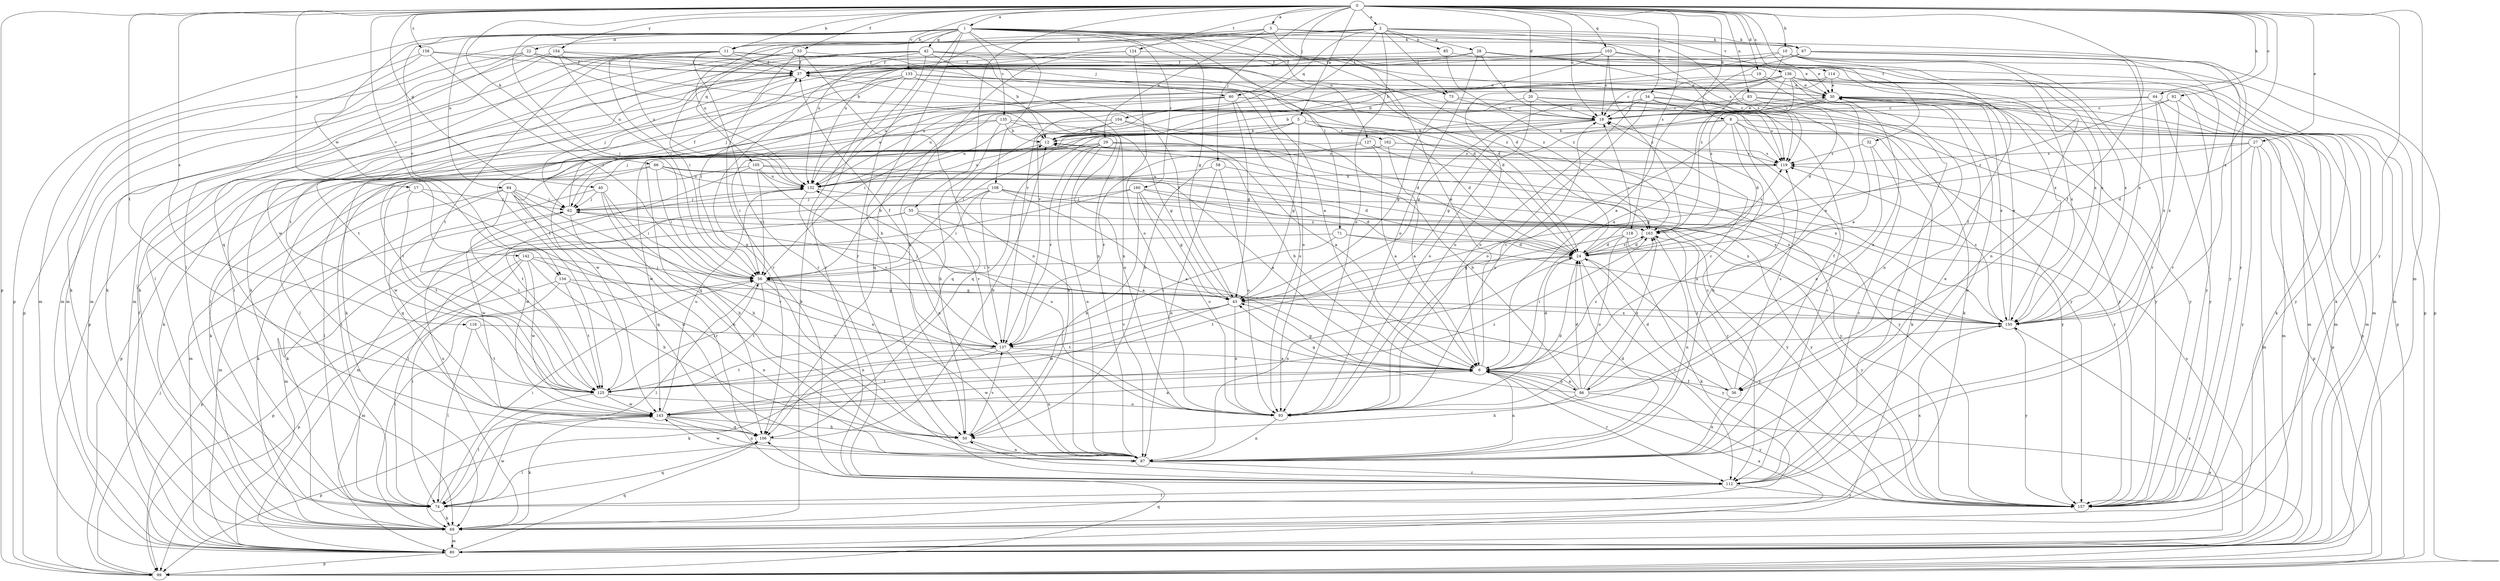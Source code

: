 strict digraph  {
0;
1;
2;
3;
5;
6;
8;
10;
11;
12;
17;
18;
19;
20;
22;
24;
27;
28;
29;
30;
32;
33;
34;
36;
37;
40;
42;
43;
50;
55;
56;
58;
60;
62;
64;
66;
67;
69;
71;
73;
74;
80;
83;
84;
85;
86;
87;
92;
93;
99;
103;
104;
105;
106;
108;
112;
114;
116;
118;
119;
124;
125;
127;
132;
133;
134;
135;
136;
137;
142;
143;
150;
154;
157;
158;
160;
162;
163;
0 -> 1  [label=a];
0 -> 2  [label=a];
0 -> 3  [label=a];
0 -> 5  [label=a];
0 -> 8  [label=b];
0 -> 10  [label=b];
0 -> 11  [label=b];
0 -> 17  [label=c];
0 -> 18  [label=c];
0 -> 19  [label=d];
0 -> 20  [label=d];
0 -> 27  [label=e];
0 -> 32  [label=f];
0 -> 33  [label=f];
0 -> 34  [label=f];
0 -> 36  [label=f];
0 -> 40  [label=g];
0 -> 55  [label=i];
0 -> 58  [label=j];
0 -> 60  [label=j];
0 -> 64  [label=k];
0 -> 66  [label=k];
0 -> 80  [label=m];
0 -> 83  [label=n];
0 -> 92  [label=o];
0 -> 99  [label=p];
0 -> 103  [label=q];
0 -> 114  [label=s];
0 -> 116  [label=s];
0 -> 118  [label=s];
0 -> 124  [label=t];
0 -> 125  [label=t];
0 -> 133  [label=v];
0 -> 134  [label=v];
0 -> 150  [label=x];
0 -> 154  [label=y];
0 -> 157  [label=y];
0 -> 158  [label=z];
1 -> 11  [label=b];
1 -> 22  [label=d];
1 -> 24  [label=d];
1 -> 42  [label=g];
1 -> 43  [label=g];
1 -> 50  [label=h];
1 -> 56  [label=i];
1 -> 67  [label=k];
1 -> 71  [label=l];
1 -> 73  [label=l];
1 -> 84  [label=n];
1 -> 99  [label=p];
1 -> 108  [label=r];
1 -> 112  [label=r];
1 -> 127  [label=u];
1 -> 132  [label=u];
1 -> 134  [label=v];
1 -> 135  [label=v];
1 -> 142  [label=w];
1 -> 157  [label=y];
1 -> 160  [label=z];
2 -> 28  [label=e];
2 -> 56  [label=i];
2 -> 67  [label=k];
2 -> 73  [label=l];
2 -> 74  [label=l];
2 -> 85  [label=n];
2 -> 93  [label=o];
2 -> 104  [label=q];
2 -> 119  [label=s];
2 -> 132  [label=u];
2 -> 136  [label=v];
2 -> 137  [label=v];
3 -> 6  [label=a];
3 -> 11  [label=b];
3 -> 29  [label=e];
3 -> 67  [label=k];
3 -> 86  [label=n];
3 -> 105  [label=q];
3 -> 132  [label=u];
5 -> 12  [label=b];
5 -> 24  [label=d];
5 -> 43  [label=g];
5 -> 56  [label=i];
5 -> 74  [label=l];
5 -> 99  [label=p];
5 -> 162  [label=z];
6 -> 12  [label=b];
6 -> 18  [label=c];
6 -> 24  [label=d];
6 -> 36  [label=f];
6 -> 43  [label=g];
6 -> 86  [label=n];
6 -> 87  [label=n];
6 -> 112  [label=r];
6 -> 125  [label=t];
6 -> 143  [label=w];
6 -> 163  [label=z];
8 -> 12  [label=b];
8 -> 24  [label=d];
8 -> 36  [label=f];
8 -> 69  [label=k];
8 -> 80  [label=m];
8 -> 87  [label=n];
8 -> 93  [label=o];
8 -> 106  [label=q];
10 -> 12  [label=b];
10 -> 36  [label=f];
10 -> 37  [label=f];
10 -> 87  [label=n];
10 -> 99  [label=p];
10 -> 112  [label=r];
10 -> 163  [label=z];
11 -> 37  [label=f];
11 -> 60  [label=j];
11 -> 69  [label=k];
11 -> 80  [label=m];
11 -> 112  [label=r];
11 -> 125  [label=t];
11 -> 132  [label=u];
11 -> 150  [label=x];
12 -> 119  [label=s];
12 -> 132  [label=u];
17 -> 62  [label=j];
17 -> 69  [label=k];
17 -> 87  [label=n];
17 -> 125  [label=t];
18 -> 12  [label=b];
18 -> 30  [label=e];
18 -> 43  [label=g];
18 -> 62  [label=j];
18 -> 143  [label=w];
19 -> 6  [label=a];
19 -> 30  [label=e];
19 -> 132  [label=u];
20 -> 18  [label=c];
20 -> 80  [label=m];
20 -> 93  [label=o];
20 -> 106  [label=q];
20 -> 157  [label=y];
22 -> 6  [label=a];
22 -> 37  [label=f];
22 -> 69  [label=k];
22 -> 80  [label=m];
22 -> 87  [label=n];
22 -> 99  [label=p];
22 -> 163  [label=z];
24 -> 18  [label=c];
24 -> 56  [label=i];
24 -> 87  [label=n];
24 -> 112  [label=r];
24 -> 125  [label=t];
24 -> 157  [label=y];
24 -> 163  [label=z];
27 -> 24  [label=d];
27 -> 43  [label=g];
27 -> 80  [label=m];
27 -> 99  [label=p];
27 -> 119  [label=s];
27 -> 157  [label=y];
28 -> 18  [label=c];
28 -> 37  [label=f];
28 -> 80  [label=m];
28 -> 93  [label=o];
28 -> 106  [label=q];
28 -> 119  [label=s];
28 -> 150  [label=x];
29 -> 50  [label=h];
29 -> 56  [label=i];
29 -> 69  [label=k];
29 -> 87  [label=n];
29 -> 106  [label=q];
29 -> 119  [label=s];
29 -> 137  [label=v];
29 -> 150  [label=x];
29 -> 157  [label=y];
30 -> 18  [label=c];
30 -> 50  [label=h];
30 -> 69  [label=k];
30 -> 150  [label=x];
30 -> 157  [label=y];
32 -> 93  [label=o];
32 -> 112  [label=r];
32 -> 119  [label=s];
33 -> 37  [label=f];
33 -> 56  [label=i];
33 -> 80  [label=m];
33 -> 87  [label=n];
33 -> 112  [label=r];
33 -> 163  [label=z];
34 -> 12  [label=b];
34 -> 18  [label=c];
34 -> 43  [label=g];
34 -> 69  [label=k];
34 -> 80  [label=m];
34 -> 93  [label=o];
34 -> 112  [label=r];
34 -> 119  [label=s];
36 -> 24  [label=d];
36 -> 87  [label=n];
36 -> 119  [label=s];
36 -> 163  [label=z];
37 -> 30  [label=e];
37 -> 62  [label=j];
37 -> 99  [label=p];
37 -> 125  [label=t];
40 -> 50  [label=h];
40 -> 56  [label=i];
40 -> 62  [label=j];
40 -> 87  [label=n];
40 -> 106  [label=q];
42 -> 12  [label=b];
42 -> 24  [label=d];
42 -> 37  [label=f];
42 -> 74  [label=l];
42 -> 87  [label=n];
42 -> 112  [label=r];
42 -> 119  [label=s];
42 -> 125  [label=t];
42 -> 143  [label=w];
43 -> 37  [label=f];
43 -> 62  [label=j];
43 -> 93  [label=o];
43 -> 125  [label=t];
43 -> 137  [label=v];
43 -> 143  [label=w];
43 -> 150  [label=x];
50 -> 87  [label=n];
50 -> 137  [label=v];
55 -> 6  [label=a];
55 -> 74  [label=l];
55 -> 80  [label=m];
55 -> 137  [label=v];
55 -> 163  [label=z];
56 -> 12  [label=b];
56 -> 43  [label=g];
56 -> 74  [label=l];
56 -> 87  [label=n];
56 -> 93  [label=o];
56 -> 125  [label=t];
56 -> 157  [label=y];
58 -> 87  [label=n];
58 -> 93  [label=o];
58 -> 132  [label=u];
58 -> 150  [label=x];
60 -> 18  [label=c];
60 -> 43  [label=g];
60 -> 69  [label=k];
60 -> 74  [label=l];
60 -> 93  [label=o];
60 -> 132  [label=u];
60 -> 157  [label=y];
62 -> 37  [label=f];
62 -> 106  [label=q];
62 -> 143  [label=w];
62 -> 163  [label=z];
64 -> 18  [label=c];
64 -> 56  [label=i];
64 -> 80  [label=m];
64 -> 150  [label=x];
64 -> 157  [label=y];
66 -> 56  [label=i];
66 -> 74  [label=l];
66 -> 132  [label=u];
66 -> 143  [label=w];
66 -> 150  [label=x];
66 -> 157  [label=y];
67 -> 6  [label=a];
67 -> 37  [label=f];
67 -> 69  [label=k];
67 -> 99  [label=p];
67 -> 112  [label=r];
67 -> 150  [label=x];
67 -> 157  [label=y];
69 -> 56  [label=i];
69 -> 80  [label=m];
69 -> 132  [label=u];
71 -> 24  [label=d];
71 -> 99  [label=p];
71 -> 137  [label=v];
71 -> 150  [label=x];
73 -> 18  [label=c];
73 -> 43  [label=g];
73 -> 157  [label=y];
74 -> 56  [label=i];
74 -> 69  [label=k];
74 -> 106  [label=q];
74 -> 143  [label=w];
74 -> 150  [label=x];
80 -> 6  [label=a];
80 -> 37  [label=f];
80 -> 99  [label=p];
80 -> 106  [label=q];
80 -> 119  [label=s];
80 -> 150  [label=x];
83 -> 18  [label=c];
83 -> 24  [label=d];
83 -> 99  [label=p];
83 -> 112  [label=r];
83 -> 132  [label=u];
84 -> 50  [label=h];
84 -> 62  [label=j];
84 -> 69  [label=k];
84 -> 80  [label=m];
84 -> 87  [label=n];
84 -> 112  [label=r];
84 -> 125  [label=t];
85 -> 37  [label=f];
85 -> 150  [label=x];
85 -> 163  [label=z];
86 -> 6  [label=a];
86 -> 12  [label=b];
86 -> 18  [label=c];
86 -> 24  [label=d];
86 -> 30  [label=e];
86 -> 43  [label=g];
86 -> 50  [label=h];
86 -> 157  [label=y];
86 -> 163  [label=z];
87 -> 18  [label=c];
87 -> 24  [label=d];
87 -> 30  [label=e];
87 -> 112  [label=r];
87 -> 143  [label=w];
92 -> 18  [label=c];
92 -> 150  [label=x];
92 -> 157  [label=y];
92 -> 163  [label=z];
93 -> 24  [label=d];
93 -> 87  [label=n];
93 -> 132  [label=u];
99 -> 6  [label=a];
99 -> 62  [label=j];
99 -> 106  [label=q];
103 -> 18  [label=c];
103 -> 30  [label=e];
103 -> 37  [label=f];
103 -> 125  [label=t];
103 -> 137  [label=v];
103 -> 150  [label=x];
103 -> 163  [label=z];
104 -> 6  [label=a];
104 -> 12  [label=b];
104 -> 24  [label=d];
104 -> 106  [label=q];
104 -> 132  [label=u];
105 -> 6  [label=a];
105 -> 24  [label=d];
105 -> 56  [label=i];
105 -> 80  [label=m];
105 -> 87  [label=n];
105 -> 125  [label=t];
105 -> 132  [label=u];
106 -> 12  [label=b];
106 -> 74  [label=l];
108 -> 6  [label=a];
108 -> 56  [label=i];
108 -> 62  [label=j];
108 -> 80  [label=m];
108 -> 137  [label=v];
108 -> 150  [label=x];
108 -> 157  [label=y];
112 -> 30  [label=e];
112 -> 50  [label=h];
112 -> 74  [label=l];
112 -> 157  [label=y];
114 -> 30  [label=e];
114 -> 93  [label=o];
114 -> 99  [label=p];
114 -> 125  [label=t];
116 -> 74  [label=l];
116 -> 125  [label=t];
116 -> 137  [label=v];
118 -> 24  [label=d];
118 -> 43  [label=g];
118 -> 69  [label=k];
118 -> 93  [label=o];
118 -> 157  [label=y];
119 -> 132  [label=u];
124 -> 30  [label=e];
124 -> 37  [label=f];
124 -> 50  [label=h];
124 -> 93  [label=o];
125 -> 56  [label=i];
125 -> 74  [label=l];
125 -> 93  [label=o];
125 -> 143  [label=w];
127 -> 6  [label=a];
127 -> 99  [label=p];
127 -> 119  [label=s];
127 -> 137  [label=v];
127 -> 157  [label=y];
132 -> 62  [label=j];
132 -> 112  [label=r];
132 -> 137  [label=v];
133 -> 24  [label=d];
133 -> 30  [label=e];
133 -> 56  [label=i];
133 -> 62  [label=j];
133 -> 69  [label=k];
133 -> 74  [label=l];
133 -> 93  [label=o];
134 -> 43  [label=g];
134 -> 80  [label=m];
134 -> 87  [label=n];
134 -> 99  [label=p];
134 -> 125  [label=t];
135 -> 12  [label=b];
135 -> 43  [label=g];
135 -> 50  [label=h];
135 -> 69  [label=k];
135 -> 93  [label=o];
135 -> 125  [label=t];
136 -> 6  [label=a];
136 -> 12  [label=b];
136 -> 18  [label=c];
136 -> 30  [label=e];
136 -> 69  [label=k];
136 -> 80  [label=m];
136 -> 87  [label=n];
136 -> 93  [label=o];
136 -> 132  [label=u];
136 -> 150  [label=x];
136 -> 157  [label=y];
136 -> 163  [label=z];
137 -> 6  [label=a];
137 -> 37  [label=f];
137 -> 69  [label=k];
137 -> 87  [label=n];
137 -> 125  [label=t];
142 -> 50  [label=h];
142 -> 56  [label=i];
142 -> 74  [label=l];
142 -> 99  [label=p];
142 -> 137  [label=v];
142 -> 143  [label=w];
143 -> 6  [label=a];
143 -> 50  [label=h];
143 -> 69  [label=k];
143 -> 87  [label=n];
143 -> 99  [label=p];
143 -> 106  [label=q];
143 -> 132  [label=u];
143 -> 163  [label=z];
150 -> 30  [label=e];
150 -> 56  [label=i];
150 -> 119  [label=s];
150 -> 137  [label=v];
150 -> 157  [label=y];
154 -> 12  [label=b];
154 -> 37  [label=f];
154 -> 80  [label=m];
154 -> 106  [label=q];
154 -> 119  [label=s];
154 -> 132  [label=u];
158 -> 24  [label=d];
158 -> 37  [label=f];
158 -> 56  [label=i];
158 -> 69  [label=k];
158 -> 80  [label=m];
160 -> 24  [label=d];
160 -> 43  [label=g];
160 -> 50  [label=h];
160 -> 62  [label=j];
160 -> 93  [label=o];
160 -> 143  [label=w];
160 -> 157  [label=y];
162 -> 6  [label=a];
162 -> 74  [label=l];
162 -> 119  [label=s];
162 -> 143  [label=w];
162 -> 157  [label=y];
163 -> 24  [label=d];
163 -> 87  [label=n];
163 -> 119  [label=s];
}
